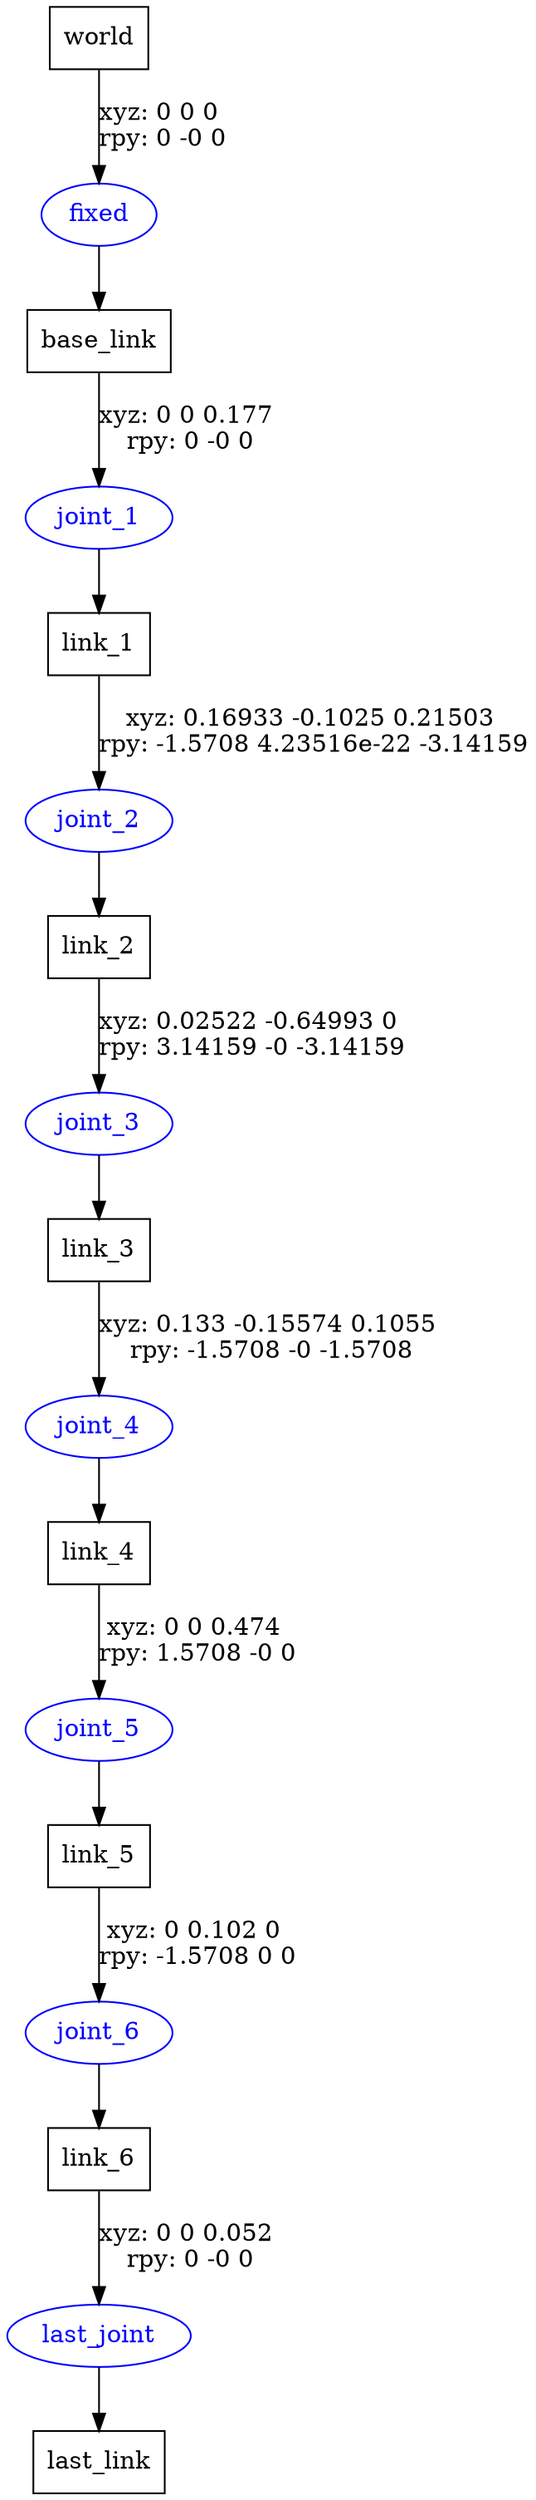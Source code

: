 digraph G {
node [shape=box];
"world" [label="world"];
"base_link" [label="base_link"];
"link_1" [label="link_1"];
"link_2" [label="link_2"];
"link_3" [label="link_3"];
"link_4" [label="link_4"];
"link_5" [label="link_5"];
"link_6" [label="link_6"];
"last_link" [label="last_link"];
node [shape=ellipse, color=blue, fontcolor=blue];
"world" -> "fixed" [label="xyz: 0 0 0 \nrpy: 0 -0 0"]
"fixed" -> "base_link"
"base_link" -> "joint_1" [label="xyz: 0 0 0.177 \nrpy: 0 -0 0"]
"joint_1" -> "link_1"
"link_1" -> "joint_2" [label="xyz: 0.16933 -0.1025 0.21503 \nrpy: -1.5708 4.23516e-22 -3.14159"]
"joint_2" -> "link_2"
"link_2" -> "joint_3" [label="xyz: 0.02522 -0.64993 0 \nrpy: 3.14159 -0 -3.14159"]
"joint_3" -> "link_3"
"link_3" -> "joint_4" [label="xyz: 0.133 -0.15574 0.1055 \nrpy: -1.5708 -0 -1.5708"]
"joint_4" -> "link_4"
"link_4" -> "joint_5" [label="xyz: 0 0 0.474 \nrpy: 1.5708 -0 0"]
"joint_5" -> "link_5"
"link_5" -> "joint_6" [label="xyz: 0 0.102 0 \nrpy: -1.5708 0 0"]
"joint_6" -> "link_6"
"link_6" -> "last_joint" [label="xyz: 0 0 0.052 \nrpy: 0 -0 0"]
"last_joint" -> "last_link"
}
